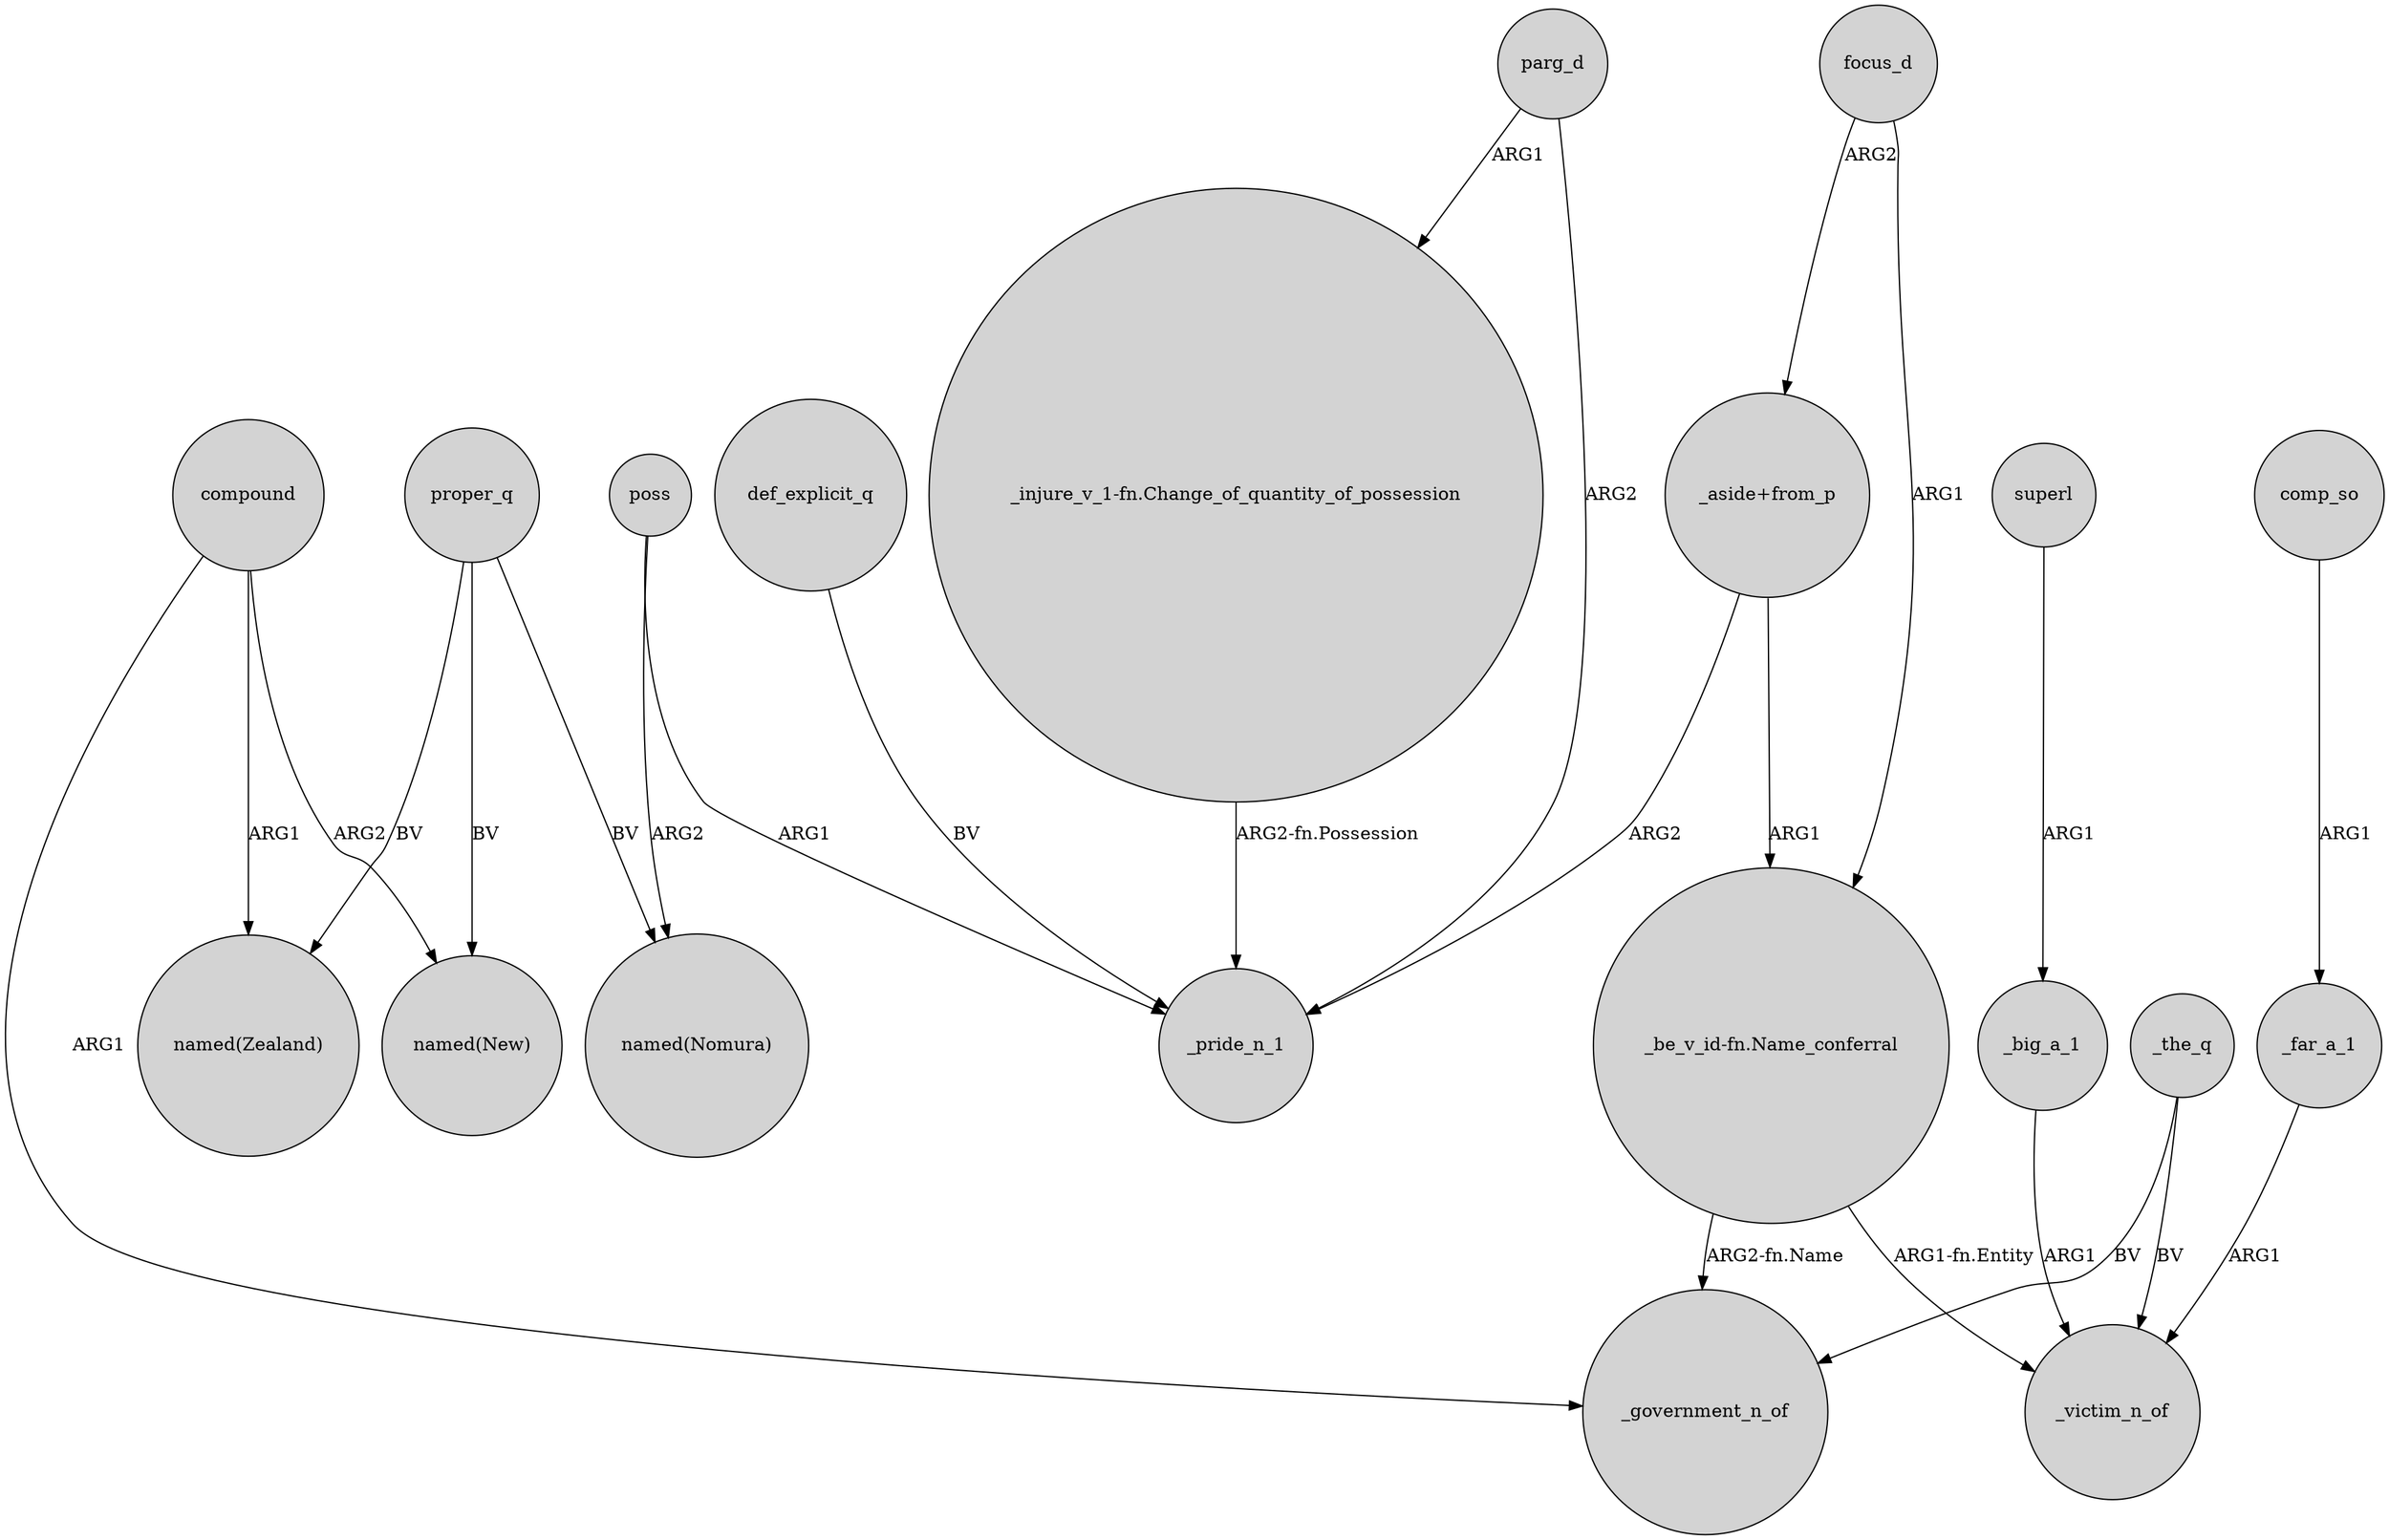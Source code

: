 digraph {
	node [shape=circle style=filled]
	compound -> "named(New)" [label=ARG2]
	comp_so -> _far_a_1 [label=ARG1]
	def_explicit_q -> _pride_n_1 [label=BV]
	proper_q -> "named(New)" [label=BV]
	"_aside+from_p" -> _pride_n_1 [label=ARG2]
	"_be_v_id-fn.Name_conferral" -> _government_n_of [label="ARG2-fn.Name"]
	"_be_v_id-fn.Name_conferral" -> _victim_n_of [label="ARG1-fn.Entity"]
	compound -> "named(Zealand)" [label=ARG1]
	compound -> _government_n_of [label=ARG1]
	focus_d -> "_aside+from_p" [label=ARG2]
	poss -> _pride_n_1 [label=ARG1]
	"_injure_v_1-fn.Change_of_quantity_of_possession" -> _pride_n_1 [label="ARG2-fn.Possession"]
	poss -> "named(Nomura)" [label=ARG2]
	_far_a_1 -> _victim_n_of [label=ARG1]
	focus_d -> "_be_v_id-fn.Name_conferral" [label=ARG1]
	superl -> _big_a_1 [label=ARG1]
	"_aside+from_p" -> "_be_v_id-fn.Name_conferral" [label=ARG1]
	parg_d -> "_injure_v_1-fn.Change_of_quantity_of_possession" [label=ARG1]
	_the_q -> _government_n_of [label=BV]
	_the_q -> _victim_n_of [label=BV]
	_big_a_1 -> _victim_n_of [label=ARG1]
	proper_q -> "named(Zealand)" [label=BV]
	parg_d -> _pride_n_1 [label=ARG2]
	proper_q -> "named(Nomura)" [label=BV]
}
